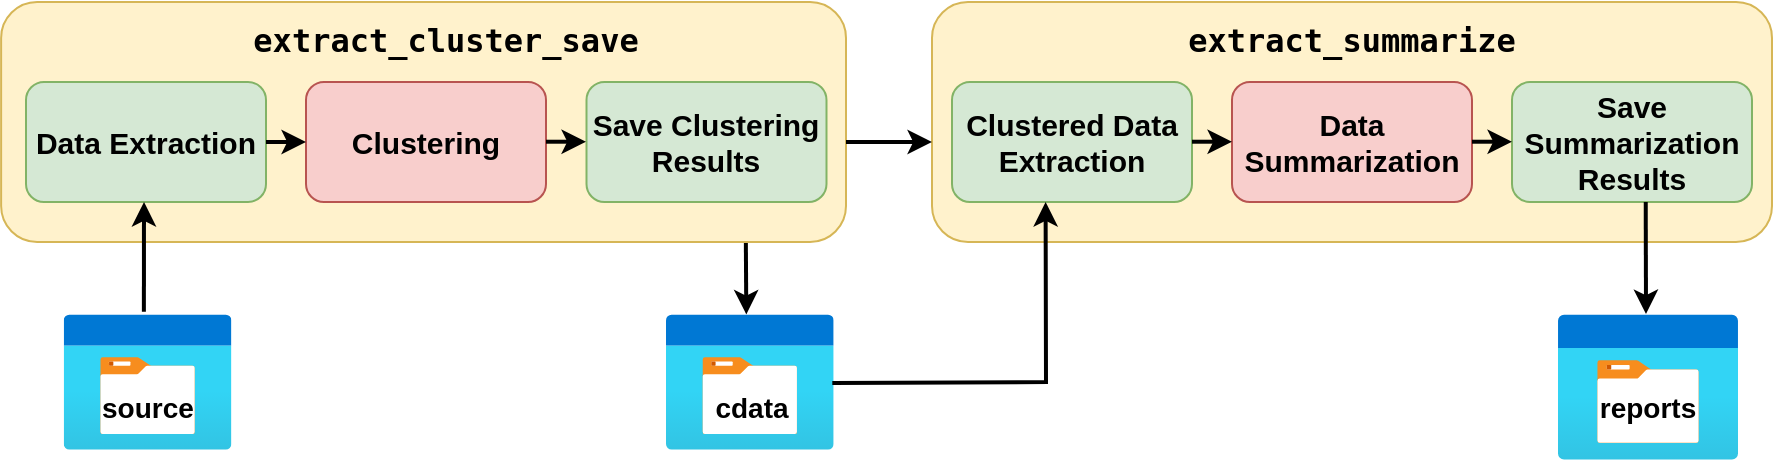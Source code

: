 <mxfile version="24.7.8">
  <diagram name="Page-1" id="nOm0e3-1U3dwyk76CsCB">
    <mxGraphModel dx="1147" dy="776" grid="1" gridSize="10" guides="1" tooltips="1" connect="1" arrows="1" fold="1" page="1" pageScale="1" pageWidth="850" pageHeight="1100" math="0" shadow="0">
      <root>
        <mxCell id="0" />
        <mxCell id="1" parent="0" />
        <mxCell id="CMMlFCxlXndsp2tooIYX-1" value="&lt;b&gt;&lt;font style=&quot;font-size: 16px;&quot;&gt;Data Extraction&lt;/font&gt;&lt;/b&gt;" style="rounded=1;whiteSpace=wrap;html=1;fillColor=#f8cecc;strokeColor=#b85450;" parent="1" vertex="1">
          <mxGeometry x="90" y="180" width="120" height="60" as="geometry" />
        </mxCell>
        <mxCell id="CMMlFCxlXndsp2tooIYX-3" value="&lt;b&gt;&lt;font style=&quot;font-size: 16px;&quot;&gt;Clustering&lt;/font&gt;&lt;/b&gt;" style="rounded=1;whiteSpace=wrap;html=1;fillColor=#f8cecc;strokeColor=#b85450;" parent="1" vertex="1">
          <mxGeometry x="240" y="180" width="120" height="60" as="geometry" />
        </mxCell>
        <mxCell id="CMMlFCxlXndsp2tooIYX-5" value="&lt;b&gt;&lt;font style=&quot;font-size: 16px;&quot;&gt;Data Summarization&lt;/font&gt;&lt;/b&gt;" style="rounded=1;whiteSpace=wrap;html=1;fillColor=#f8cecc;strokeColor=#b85450;" parent="1" vertex="1">
          <mxGeometry x="690" y="180" width="120" height="60" as="geometry" />
        </mxCell>
        <mxCell id="CMMlFCxlXndsp2tooIYX-7" value="&lt;b&gt;&lt;font style=&quot;font-size: 16px;&quot;&gt;Data Extraction&lt;/font&gt;&lt;/b&gt;" style="rounded=1;whiteSpace=wrap;html=1;fillColor=#f8cecc;strokeColor=#b85450;" parent="1" vertex="1">
          <mxGeometry x="90" y="180" width="120" height="60" as="geometry" />
        </mxCell>
        <mxCell id="CMMlFCxlXndsp2tooIYX-8" value="&lt;b&gt;&lt;font style=&quot;font-size: 16px;&quot;&gt;Clustering&lt;/font&gt;&lt;/b&gt;" style="rounded=1;whiteSpace=wrap;html=1;fillColor=#f8cecc;strokeColor=#b85450;" parent="1" vertex="1">
          <mxGeometry x="240" y="180" width="120" height="60" as="geometry" />
        </mxCell>
        <mxCell id="CMMlFCxlXndsp2tooIYX-39" value="" style="group" parent="1" vertex="1" connectable="0">
          <mxGeometry x="108.87" y="296" width="86.25" height="74" as="geometry" />
        </mxCell>
        <mxCell id="CMMlFCxlXndsp2tooIYX-27" value="" style="image;aspect=fixed;html=1;points=[];align=center;fontSize=12;image=img/lib/azure2/general/Storage_Container.svg;" parent="CMMlFCxlXndsp2tooIYX-39" vertex="1">
          <mxGeometry width="83.828" height="68.119" as="geometry" />
        </mxCell>
        <mxCell id="CMMlFCxlXndsp2tooIYX-30" value="&lt;font size=&quot;1&quot; style=&quot;&quot;&gt;&lt;b style=&quot;font-size: 14px;&quot;&gt;source&lt;/b&gt;&lt;/font&gt;" style="text;html=1;align=left;verticalAlign=middle;whiteSpace=wrap;rounded=0;" parent="CMMlFCxlXndsp2tooIYX-39" vertex="1">
          <mxGeometry x="17.25" y="38.248" width="51.75" height="17.539" as="geometry" />
        </mxCell>
        <mxCell id="CMMlFCxlXndsp2tooIYX-50" value="" style="endArrow=classic;html=1;rounded=0;strokeWidth=2;entryX=0.503;entryY=0.005;entryDx=0;entryDy=0;entryPerimeter=0;" parent="1" edge="1">
          <mxGeometry width="50" height="50" relative="1" as="geometry">
            <mxPoint x="449.8" y="240" as="sourcePoint" />
            <mxPoint x="450.15" y="296.203" as="targetPoint" />
          </mxGeometry>
        </mxCell>
        <mxCell id="mJmIOjuGYI14fdPZvnlu-1" value="" style="rounded=1;whiteSpace=wrap;html=1;fillColor=#fff2cc;strokeColor=#d6b656;" vertex="1" parent="1">
          <mxGeometry x="77.56" y="140" width="422.44" height="120" as="geometry" />
        </mxCell>
        <mxCell id="CMMlFCxlXndsp2tooIYX-56" value="" style="group" parent="1" vertex="1" connectable="0">
          <mxGeometry x="410" y="296" width="86.25" height="74" as="geometry" />
        </mxCell>
        <mxCell id="CMMlFCxlXndsp2tooIYX-57" value="" style="image;aspect=fixed;html=1;points=[];align=center;fontSize=12;image=img/lib/azure2/general/Storage_Container.svg;" parent="CMMlFCxlXndsp2tooIYX-56" vertex="1">
          <mxGeometry width="83.828" height="68.119" as="geometry" />
        </mxCell>
        <mxCell id="CMMlFCxlXndsp2tooIYX-59" value="&lt;font size=&quot;1&quot; style=&quot;&quot;&gt;&lt;b style=&quot;font-size: 14px;&quot;&gt;cdata&lt;/b&gt;&lt;/font&gt;" style="text;html=1;align=center;verticalAlign=middle;whiteSpace=wrap;rounded=0;" parent="CMMlFCxlXndsp2tooIYX-56" vertex="1">
          <mxGeometry x="17.25" y="38.248" width="51.75" height="17.539" as="geometry" />
        </mxCell>
        <mxCell id="CMMlFCxlXndsp2tooIYX-60" value="" style="group" parent="1" vertex="1" connectable="0">
          <mxGeometry x="856" y="296" width="90" height="74" as="geometry" />
        </mxCell>
        <mxCell id="CMMlFCxlXndsp2tooIYX-61" value="" style="image;aspect=fixed;html=1;points=[];align=center;fontSize=12;image=img/lib/azure2/general/Storage_Container.svg;" parent="CMMlFCxlXndsp2tooIYX-60" vertex="1">
          <mxGeometry width="90" height="73.13" as="geometry" />
        </mxCell>
        <mxCell id="CMMlFCxlXndsp2tooIYX-63" value="&lt;font size=&quot;1&quot; style=&quot;&quot;&gt;&lt;b style=&quot;font-size: 14px;&quot;&gt;reports&lt;/b&gt;&lt;/font&gt;" style="text;html=1;align=center;verticalAlign=middle;whiteSpace=wrap;rounded=0;" parent="CMMlFCxlXndsp2tooIYX-60" vertex="1">
          <mxGeometry x="19.25" y="38.248" width="51.75" height="17.539" as="geometry" />
        </mxCell>
        <mxCell id="CMMlFCxlXndsp2tooIYX-11" value="&lt;b style=&quot;font-size: 15px;&quot;&gt;&lt;font style=&quot;font-size: 15px;&quot;&gt;Data Extraction&lt;/font&gt;&lt;/b&gt;" style="rounded=1;whiteSpace=wrap;html=1;fillColor=#d5e8d4;strokeColor=#82b366;fontSize=15;" parent="1" vertex="1">
          <mxGeometry x="90" y="180" width="120" height="60" as="geometry" />
        </mxCell>
        <mxCell id="CMMlFCxlXndsp2tooIYX-12" value="&lt;b style=&quot;font-size: 15px;&quot;&gt;&lt;font style=&quot;font-size: 15px;&quot;&gt;Clustering&lt;/font&gt;&lt;/b&gt;" style="rounded=1;whiteSpace=wrap;html=1;fillColor=#f8cecc;strokeColor=#b85450;fontSize=15;" parent="1" vertex="1">
          <mxGeometry x="230" y="180" width="120" height="60" as="geometry" />
        </mxCell>
        <mxCell id="CMMlFCxlXndsp2tooIYX-13" value="&lt;b style=&quot;font-size: 15px;&quot;&gt;&lt;font style=&quot;font-size: 15px;&quot;&gt;Save Clustering Results&lt;/font&gt;&lt;/b&gt;" style="rounded=1;whiteSpace=wrap;html=1;fillColor=#d5e8d4;strokeColor=#82b366;fontSize=15;" parent="1" vertex="1">
          <mxGeometry x="370.25" y="180" width="120" height="60" as="geometry" />
        </mxCell>
        <mxCell id="CMMlFCxlXndsp2tooIYX-21" value="" style="endArrow=classic;html=1;rounded=0;exitX=1;exitY=0.5;exitDx=0;exitDy=0;entryX=0;entryY=0.5;entryDx=0;entryDy=0;strokeWidth=2;" parent="1" source="CMMlFCxlXndsp2tooIYX-11" target="CMMlFCxlXndsp2tooIYX-12" edge="1">
          <mxGeometry width="50" height="50" relative="1" as="geometry">
            <mxPoint x="190" y="300" as="sourcePoint" />
            <mxPoint x="240" y="250" as="targetPoint" />
          </mxGeometry>
        </mxCell>
        <mxCell id="mJmIOjuGYI14fdPZvnlu-2" value="&lt;div style=&quot;font-family: &amp;quot;Droid Sans Mono&amp;quot;, &amp;quot;monospace&amp;quot;, monospace; line-height: 20px; white-space: pre;&quot;&gt;&lt;div style=&quot;&quot;&gt;&lt;b style=&quot;&quot;&gt;&lt;font style=&quot;font-size: 16px;&quot;&gt;extract_cluster_save&lt;/font&gt;&lt;/b&gt;&lt;/div&gt;&lt;/div&gt;" style="text;html=1;align=center;verticalAlign=middle;whiteSpace=wrap;rounded=0;" vertex="1" parent="1">
          <mxGeometry x="270" y="145" width="60" height="30" as="geometry" />
        </mxCell>
        <mxCell id="mJmIOjuGYI14fdPZvnlu-4" value="" style="rounded=1;whiteSpace=wrap;html=1;fillColor=#fff2cc;strokeColor=#d6b656;" vertex="1" parent="1">
          <mxGeometry x="543" y="140" width="420" height="120" as="geometry" />
        </mxCell>
        <mxCell id="mJmIOjuGYI14fdPZvnlu-5" value="&lt;div style=&quot;font-family: &amp;quot;Droid Sans Mono&amp;quot;, &amp;quot;monospace&amp;quot;, monospace; line-height: 20px; white-space: pre;&quot;&gt;&lt;div style=&quot;&quot;&gt;&lt;div style=&quot;line-height: 20px;&quot;&gt;&lt;font style=&quot;font-size: 16px;&quot;&gt;&lt;b&gt;extract_summarize&lt;/b&gt;&lt;/font&gt;&lt;/div&gt;&lt;/div&gt;&lt;/div&gt;" style="text;html=1;align=center;verticalAlign=middle;whiteSpace=wrap;rounded=0;" vertex="1" parent="1">
          <mxGeometry x="723" y="145" width="60" height="30" as="geometry" />
        </mxCell>
        <mxCell id="CMMlFCxlXndsp2tooIYX-6" value="&lt;b style=&quot;font-size: 15px;&quot;&gt;&lt;font style=&quot;font-size: 15px;&quot;&gt;Save Summarization Results&lt;/font&gt;&lt;/b&gt;" style="rounded=1;whiteSpace=wrap;html=1;fillColor=#d5e8d4;strokeColor=#82b366;fontSize=15;" parent="1" vertex="1">
          <mxGeometry x="833" y="180" width="120" height="60" as="geometry" />
        </mxCell>
        <mxCell id="CMMlFCxlXndsp2tooIYX-15" value="&lt;b style=&quot;font-size: 15px;&quot;&gt;&lt;font style=&quot;font-size: 15px;&quot;&gt;Data Summarization&lt;/font&gt;&lt;/b&gt;" style="rounded=1;whiteSpace=wrap;html=1;fillColor=#f8cecc;strokeColor=#b85450;fontSize=15;" parent="1" vertex="1">
          <mxGeometry x="693" y="180" width="120" height="60" as="geometry" />
        </mxCell>
        <mxCell id="CMMlFCxlXndsp2tooIYX-14" value="&lt;b style=&quot;font-size: 15px;&quot;&gt;&lt;font style=&quot;font-size: 15px;&quot;&gt;Clustered Data Extraction&lt;/font&gt;&lt;/b&gt;" style="rounded=1;whiteSpace=wrap;html=1;fillColor=#d5e8d4;strokeColor=#82b366;fontSize=15;" parent="1" vertex="1">
          <mxGeometry x="553" y="180" width="120" height="60" as="geometry" />
        </mxCell>
        <mxCell id="CMMlFCxlXndsp2tooIYX-25" value="" style="endArrow=classic;html=1;rounded=0;exitX=1;exitY=0.5;exitDx=0;exitDy=0;strokeWidth=2;" parent="1" edge="1">
          <mxGeometry width="50" height="50" relative="1" as="geometry">
            <mxPoint x="500" y="210" as="sourcePoint" />
            <mxPoint x="543" y="210" as="targetPoint" />
          </mxGeometry>
        </mxCell>
        <mxCell id="mJmIOjuGYI14fdPZvnlu-6" value="" style="endArrow=classic;html=1;rounded=0;exitX=1;exitY=0.5;exitDx=0;exitDy=0;entryX=0;entryY=0.5;entryDx=0;entryDy=0;strokeWidth=2;" edge="1" parent="1">
          <mxGeometry width="50" height="50" relative="1" as="geometry">
            <mxPoint x="350" y="209.86" as="sourcePoint" />
            <mxPoint x="370" y="209.86" as="targetPoint" />
          </mxGeometry>
        </mxCell>
        <mxCell id="mJmIOjuGYI14fdPZvnlu-7" value="" style="endArrow=classic;html=1;rounded=0;exitX=1;exitY=0.5;exitDx=0;exitDy=0;entryX=0;entryY=0.5;entryDx=0;entryDy=0;strokeWidth=2;" edge="1" parent="1">
          <mxGeometry width="50" height="50" relative="1" as="geometry">
            <mxPoint x="673" y="209.86" as="sourcePoint" />
            <mxPoint x="693" y="209.86" as="targetPoint" />
          </mxGeometry>
        </mxCell>
        <mxCell id="mJmIOjuGYI14fdPZvnlu-8" value="" style="endArrow=classic;html=1;rounded=0;exitX=1;exitY=0.5;exitDx=0;exitDy=0;entryX=0;entryY=0.5;entryDx=0;entryDy=0;strokeWidth=2;" edge="1" parent="1">
          <mxGeometry width="50" height="50" relative="1" as="geometry">
            <mxPoint x="813" y="209.86" as="sourcePoint" />
            <mxPoint x="833" y="209.86" as="targetPoint" />
          </mxGeometry>
        </mxCell>
        <mxCell id="CMMlFCxlXndsp2tooIYX-51" value="" style="endArrow=classic;html=1;rounded=0;strokeWidth=2;exitX=0.992;exitY=0.507;exitDx=0;exitDy=0;exitPerimeter=0;" parent="1" source="CMMlFCxlXndsp2tooIYX-57" edge="1">
          <mxGeometry width="50" height="50" relative="1" as="geometry">
            <mxPoint x="530" y="320" as="sourcePoint" />
            <mxPoint x="599.8" y="240" as="targetPoint" />
            <Array as="points">
              <mxPoint x="600" y="330" />
            </Array>
          </mxGeometry>
        </mxCell>
        <mxCell id="CMMlFCxlXndsp2tooIYX-49" value="" style="endArrow=classic;html=1;rounded=0;strokeWidth=2;exitX=0.478;exitY=-0.016;exitDx=0;exitDy=0;exitPerimeter=0;" parent="1" source="CMMlFCxlXndsp2tooIYX-27" edge="1">
          <mxGeometry width="50" height="50" relative="1" as="geometry">
            <mxPoint x="149" y="280" as="sourcePoint" />
            <mxPoint x="149" y="240" as="targetPoint" />
          </mxGeometry>
        </mxCell>
        <mxCell id="CMMlFCxlXndsp2tooIYX-52" value="" style="endArrow=classic;html=1;rounded=0;strokeWidth=2;entryX=0.5;entryY=0.001;entryDx=0;entryDy=0;entryPerimeter=0;" parent="1" edge="1">
          <mxGeometry width="50" height="50" relative="1" as="geometry">
            <mxPoint x="899.86" y="240" as="sourcePoint" />
            <mxPoint x="900" y="296.041" as="targetPoint" />
          </mxGeometry>
        </mxCell>
      </root>
    </mxGraphModel>
  </diagram>
</mxfile>
